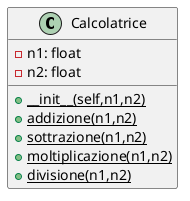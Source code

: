 @startuml
class Calcolatrice {
    -n1: float
    -n2: float
    __
    +{static} __init__(self,n1,n2)
    +{static} addizione(n1,n2)
    +{static} sottrazione(n1,n2)
    +{static} moltiplicazione(n1,n2)
    +{static} divisione(n1,n2)
}
@enduml